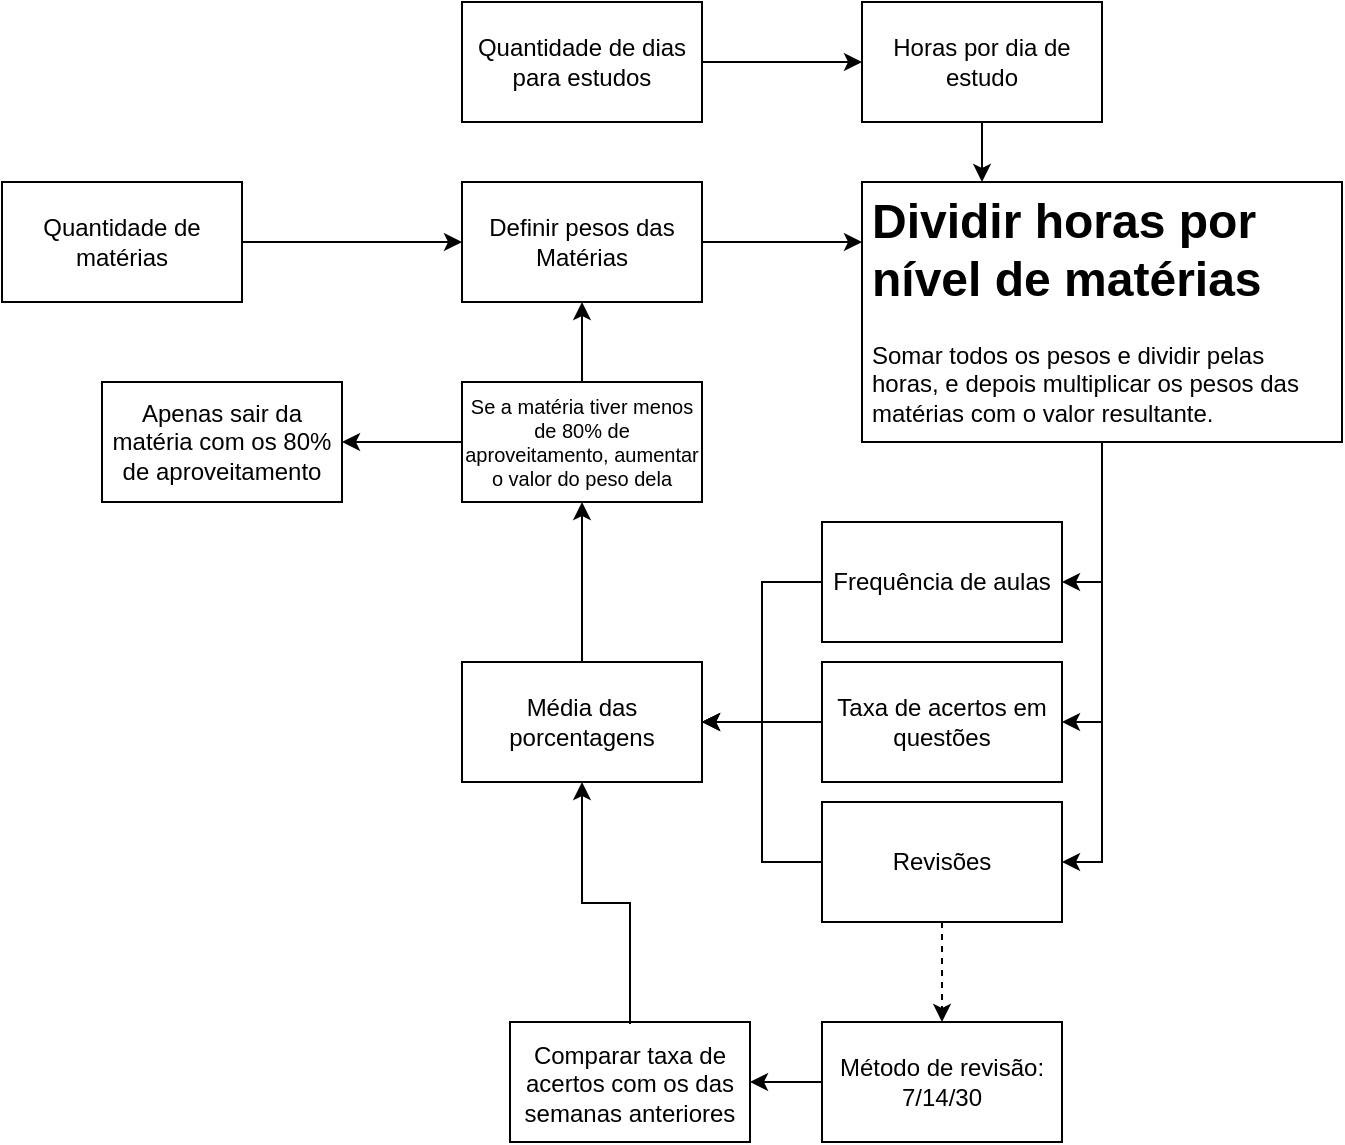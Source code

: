 <mxfile version="20.2.0" type="github">
  <diagram id="npY8XxJWni4S4PRdRHgA" name="Página-1">
    <mxGraphModel dx="981" dy="519" grid="1" gridSize="10" guides="1" tooltips="1" connect="1" arrows="1" fold="1" page="1" pageScale="1" pageWidth="827" pageHeight="1169" math="0" shadow="0">
      <root>
        <mxCell id="0" />
        <mxCell id="1" parent="0" />
        <mxCell id="nBpJdlxHAonD7lvV-VtL-1" value="" style="rounded=0;whiteSpace=wrap;html=1;" parent="1" vertex="1">
          <mxGeometry x="100" y="160" width="120" height="60" as="geometry" />
        </mxCell>
        <mxCell id="nBpJdlxHAonD7lvV-VtL-4" style="edgeStyle=orthogonalEdgeStyle;rounded=0;orthogonalLoop=1;jettySize=auto;html=1;exitX=1;exitY=0.5;exitDx=0;exitDy=0;entryX=0;entryY=0.5;entryDx=0;entryDy=0;" parent="1" source="nBpJdlxHAonD7lvV-VtL-2" target="nBpJdlxHAonD7lvV-VtL-3" edge="1">
          <mxGeometry relative="1" as="geometry" />
        </mxCell>
        <mxCell id="nBpJdlxHAonD7lvV-VtL-2" value="Quantidade de matérias" style="text;html=1;strokeColor=none;fillColor=none;align=center;verticalAlign=middle;whiteSpace=wrap;rounded=0;" parent="1" vertex="1">
          <mxGeometry x="100" y="160" width="120" height="60" as="geometry" />
        </mxCell>
        <mxCell id="nBpJdlxHAonD7lvV-VtL-3" value="" style="rounded=0;whiteSpace=wrap;html=1;" parent="1" vertex="1">
          <mxGeometry x="330" y="160" width="120" height="60" as="geometry" />
        </mxCell>
        <mxCell id="nBpJdlxHAonD7lvV-VtL-15" style="edgeStyle=orthogonalEdgeStyle;rounded=0;orthogonalLoop=1;jettySize=auto;html=1;entryX=0;entryY=0.5;entryDx=0;entryDy=0;" parent="1" source="nBpJdlxHAonD7lvV-VtL-5" edge="1">
          <mxGeometry relative="1" as="geometry">
            <mxPoint x="530" y="190" as="targetPoint" />
          </mxGeometry>
        </mxCell>
        <mxCell id="nBpJdlxHAonD7lvV-VtL-5" value="Definir pesos das Matérias" style="text;html=1;strokeColor=none;fillColor=none;align=center;verticalAlign=middle;whiteSpace=wrap;rounded=0;" parent="1" vertex="1">
          <mxGeometry x="330" y="160" width="120" height="60" as="geometry" />
        </mxCell>
        <mxCell id="nBpJdlxHAonD7lvV-VtL-6" value="" style="rounded=0;whiteSpace=wrap;html=1;" parent="1" vertex="1">
          <mxGeometry x="330" y="70" width="120" height="60" as="geometry" />
        </mxCell>
        <mxCell id="nBpJdlxHAonD7lvV-VtL-11" style="edgeStyle=orthogonalEdgeStyle;rounded=0;orthogonalLoop=1;jettySize=auto;html=1;exitX=1;exitY=0.5;exitDx=0;exitDy=0;entryX=0;entryY=0.5;entryDx=0;entryDy=0;" parent="1" source="nBpJdlxHAonD7lvV-VtL-7" target="nBpJdlxHAonD7lvV-VtL-10" edge="1">
          <mxGeometry relative="1" as="geometry" />
        </mxCell>
        <mxCell id="nBpJdlxHAonD7lvV-VtL-7" value="Quantidade de dias para estudos" style="text;html=1;strokeColor=none;fillColor=none;align=center;verticalAlign=middle;whiteSpace=wrap;rounded=0;" parent="1" vertex="1">
          <mxGeometry x="330" y="70" width="120" height="60" as="geometry" />
        </mxCell>
        <mxCell id="nBpJdlxHAonD7lvV-VtL-9" value="" style="rounded=0;whiteSpace=wrap;html=1;" parent="1" vertex="1">
          <mxGeometry x="530" y="70" width="120" height="60" as="geometry" />
        </mxCell>
        <mxCell id="nBpJdlxHAonD7lvV-VtL-14" style="edgeStyle=orthogonalEdgeStyle;rounded=0;orthogonalLoop=1;jettySize=auto;html=1;entryX=0.5;entryY=0;entryDx=0;entryDy=0;" parent="1" source="nBpJdlxHAonD7lvV-VtL-10" edge="1">
          <mxGeometry relative="1" as="geometry">
            <mxPoint x="590" y="160" as="targetPoint" />
          </mxGeometry>
        </mxCell>
        <mxCell id="nBpJdlxHAonD7lvV-VtL-10" value="Horas por dia de estudo" style="text;html=1;strokeColor=none;fillColor=none;align=center;verticalAlign=middle;whiteSpace=wrap;rounded=0;" parent="1" vertex="1">
          <mxGeometry x="530" y="70" width="120" height="60" as="geometry" />
        </mxCell>
        <mxCell id="nBpJdlxHAonD7lvV-VtL-12" value="" style="rounded=0;whiteSpace=wrap;html=1;" parent="1" vertex="1">
          <mxGeometry x="530" y="160" width="240" height="130" as="geometry" />
        </mxCell>
        <mxCell id="tsvWqg7zDQjC2Wg8wB_n-6" style="edgeStyle=orthogonalEdgeStyle;rounded=0;orthogonalLoop=1;jettySize=auto;html=1;entryX=1;entryY=0.5;entryDx=0;entryDy=0;" edge="1" parent="1" source="nBpJdlxHAonD7lvV-VtL-16" target="tsvWqg7zDQjC2Wg8wB_n-3">
          <mxGeometry relative="1" as="geometry">
            <Array as="points">
              <mxPoint x="650" y="430" />
            </Array>
          </mxGeometry>
        </mxCell>
        <mxCell id="tsvWqg7zDQjC2Wg8wB_n-7" style="edgeStyle=orthogonalEdgeStyle;rounded=0;orthogonalLoop=1;jettySize=auto;html=1;entryX=1;entryY=0.5;entryDx=0;entryDy=0;" edge="1" parent="1" source="nBpJdlxHAonD7lvV-VtL-16" target="tsvWqg7zDQjC2Wg8wB_n-1">
          <mxGeometry relative="1" as="geometry">
            <Array as="points">
              <mxPoint x="650" y="500" />
            </Array>
          </mxGeometry>
        </mxCell>
        <mxCell id="tsvWqg7zDQjC2Wg8wB_n-8" style="edgeStyle=orthogonalEdgeStyle;rounded=0;orthogonalLoop=1;jettySize=auto;html=1;entryX=1;entryY=0.5;entryDx=0;entryDy=0;" edge="1" parent="1" source="nBpJdlxHAonD7lvV-VtL-16" target="tsvWqg7zDQjC2Wg8wB_n-2">
          <mxGeometry relative="1" as="geometry">
            <Array as="points">
              <mxPoint x="650" y="360" />
            </Array>
          </mxGeometry>
        </mxCell>
        <mxCell id="nBpJdlxHAonD7lvV-VtL-16" value="&lt;h1 style=&quot;&quot;&gt;Dividir horas por nível de matérias&lt;br&gt;&lt;/h1&gt;&lt;p style=&quot;&quot;&gt;Somar todos os pesos e dividir pelas horas, e depois multiplicar os pesos das matérias com o valor resultante.&lt;br&gt;&lt;/p&gt;&lt;p style=&quot;&quot;&gt;&lt;br&gt;&lt;/p&gt;" style="text;html=1;strokeColor=none;fillColor=none;spacing=5;spacingTop=-20;whiteSpace=wrap;overflow=hidden;rounded=0;" parent="1" vertex="1">
          <mxGeometry x="530" y="160" width="230" height="130" as="geometry" />
        </mxCell>
        <mxCell id="nBpJdlxHAonD7lvV-VtL-19" value="" style="rounded=0;whiteSpace=wrap;html=1;fontSize=10;" parent="1" vertex="1">
          <mxGeometry x="330" y="260" width="120" height="60" as="geometry" />
        </mxCell>
        <mxCell id="nBpJdlxHAonD7lvV-VtL-22" style="edgeStyle=orthogonalEdgeStyle;rounded=0;orthogonalLoop=1;jettySize=auto;html=1;entryX=0.5;entryY=1;entryDx=0;entryDy=0;fontSize=10;" parent="1" source="nBpJdlxHAonD7lvV-VtL-20" target="nBpJdlxHAonD7lvV-VtL-5" edge="1">
          <mxGeometry relative="1" as="geometry" />
        </mxCell>
        <mxCell id="tsvWqg7zDQjC2Wg8wB_n-21" style="edgeStyle=orthogonalEdgeStyle;rounded=0;orthogonalLoop=1;jettySize=auto;html=1;entryX=1;entryY=0.5;entryDx=0;entryDy=0;" edge="1" parent="1" source="nBpJdlxHAonD7lvV-VtL-20" target="tsvWqg7zDQjC2Wg8wB_n-20">
          <mxGeometry relative="1" as="geometry" />
        </mxCell>
        <mxCell id="nBpJdlxHAonD7lvV-VtL-20" value="Se a matéria tiver menos de 80% de aproveitamento, aumentar o valor do peso dela" style="text;html=1;strokeColor=none;fillColor=none;align=center;verticalAlign=middle;whiteSpace=wrap;rounded=0;fontSize=10;" parent="1" vertex="1">
          <mxGeometry x="330" y="260" width="120" height="60" as="geometry" />
        </mxCell>
        <mxCell id="tsvWqg7zDQjC2Wg8wB_n-1" value="" style="rounded=0;whiteSpace=wrap;html=1;" vertex="1" parent="1">
          <mxGeometry x="510" y="470" width="120" height="60" as="geometry" />
        </mxCell>
        <mxCell id="tsvWqg7zDQjC2Wg8wB_n-2" value="" style="rounded=0;whiteSpace=wrap;html=1;" vertex="1" parent="1">
          <mxGeometry x="510" y="330" width="120" height="60" as="geometry" />
        </mxCell>
        <mxCell id="tsvWqg7zDQjC2Wg8wB_n-3" value="" style="rounded=0;whiteSpace=wrap;html=1;" vertex="1" parent="1">
          <mxGeometry x="510" y="400" width="120" height="60" as="geometry" />
        </mxCell>
        <mxCell id="tsvWqg7zDQjC2Wg8wB_n-14" style="edgeStyle=orthogonalEdgeStyle;rounded=0;orthogonalLoop=1;jettySize=auto;html=1;entryX=1;entryY=0.5;entryDx=0;entryDy=0;" edge="1" parent="1" source="tsvWqg7zDQjC2Wg8wB_n-9" target="tsvWqg7zDQjC2Wg8wB_n-13">
          <mxGeometry relative="1" as="geometry" />
        </mxCell>
        <mxCell id="tsvWqg7zDQjC2Wg8wB_n-9" value="Frequência de aulas" style="text;html=1;strokeColor=none;fillColor=none;align=center;verticalAlign=middle;whiteSpace=wrap;rounded=0;" vertex="1" parent="1">
          <mxGeometry x="510" y="330" width="120" height="60" as="geometry" />
        </mxCell>
        <mxCell id="tsvWqg7zDQjC2Wg8wB_n-15" style="edgeStyle=orthogonalEdgeStyle;rounded=0;orthogonalLoop=1;jettySize=auto;html=1;" edge="1" parent="1" source="tsvWqg7zDQjC2Wg8wB_n-10">
          <mxGeometry relative="1" as="geometry">
            <mxPoint x="450" y="430" as="targetPoint" />
          </mxGeometry>
        </mxCell>
        <mxCell id="tsvWqg7zDQjC2Wg8wB_n-10" value="Taxa de acertos em questões" style="text;html=1;strokeColor=none;fillColor=none;align=center;verticalAlign=middle;whiteSpace=wrap;rounded=0;" vertex="1" parent="1">
          <mxGeometry x="510" y="400" width="120" height="60" as="geometry" />
        </mxCell>
        <mxCell id="tsvWqg7zDQjC2Wg8wB_n-16" style="edgeStyle=orthogonalEdgeStyle;rounded=0;orthogonalLoop=1;jettySize=auto;html=1;" edge="1" parent="1" source="tsvWqg7zDQjC2Wg8wB_n-11">
          <mxGeometry relative="1" as="geometry">
            <mxPoint x="450" y="430" as="targetPoint" />
            <Array as="points">
              <mxPoint x="480" y="500" />
              <mxPoint x="480" y="430" />
            </Array>
          </mxGeometry>
        </mxCell>
        <mxCell id="tsvWqg7zDQjC2Wg8wB_n-25" style="edgeStyle=orthogonalEdgeStyle;rounded=0;orthogonalLoop=1;jettySize=auto;html=1;dashed=1;" edge="1" parent="1" source="tsvWqg7zDQjC2Wg8wB_n-11" target="tsvWqg7zDQjC2Wg8wB_n-22">
          <mxGeometry relative="1" as="geometry">
            <Array as="points">
              <mxPoint x="570" y="540" />
              <mxPoint x="570" y="540" />
            </Array>
          </mxGeometry>
        </mxCell>
        <mxCell id="tsvWqg7zDQjC2Wg8wB_n-11" value="Revisões" style="text;html=1;strokeColor=none;fillColor=none;align=center;verticalAlign=middle;whiteSpace=wrap;rounded=0;" vertex="1" parent="1">
          <mxGeometry x="510" y="470" width="120" height="60" as="geometry" />
        </mxCell>
        <mxCell id="tsvWqg7zDQjC2Wg8wB_n-13" value="" style="rounded=0;whiteSpace=wrap;html=1;" vertex="1" parent="1">
          <mxGeometry x="330" y="400" width="120" height="60" as="geometry" />
        </mxCell>
        <mxCell id="tsvWqg7zDQjC2Wg8wB_n-18" style="edgeStyle=orthogonalEdgeStyle;rounded=0;orthogonalLoop=1;jettySize=auto;html=1;entryX=0.5;entryY=1;entryDx=0;entryDy=0;" edge="1" parent="1" source="tsvWqg7zDQjC2Wg8wB_n-17" target="nBpJdlxHAonD7lvV-VtL-20">
          <mxGeometry relative="1" as="geometry" />
        </mxCell>
        <mxCell id="tsvWqg7zDQjC2Wg8wB_n-17" value="Média das porcentagens" style="text;html=1;strokeColor=none;fillColor=none;align=center;verticalAlign=middle;whiteSpace=wrap;rounded=0;" vertex="1" parent="1">
          <mxGeometry x="330" y="400" width="120" height="60" as="geometry" />
        </mxCell>
        <mxCell id="tsvWqg7zDQjC2Wg8wB_n-19" value="" style="rounded=0;whiteSpace=wrap;html=1;" vertex="1" parent="1">
          <mxGeometry x="150" y="260" width="120" height="60" as="geometry" />
        </mxCell>
        <mxCell id="tsvWqg7zDQjC2Wg8wB_n-20" value="Apenas sair da matéria com os 80% de aproveitamento" style="text;html=1;strokeColor=none;fillColor=none;align=center;verticalAlign=middle;whiteSpace=wrap;rounded=0;" vertex="1" parent="1">
          <mxGeometry x="150" y="260" width="120" height="60" as="geometry" />
        </mxCell>
        <mxCell id="tsvWqg7zDQjC2Wg8wB_n-22" value="" style="rounded=0;whiteSpace=wrap;html=1;" vertex="1" parent="1">
          <mxGeometry x="510" y="580" width="120" height="60" as="geometry" />
        </mxCell>
        <mxCell id="tsvWqg7zDQjC2Wg8wB_n-29" style="edgeStyle=orthogonalEdgeStyle;rounded=0;orthogonalLoop=1;jettySize=auto;html=1;entryX=1;entryY=0.5;entryDx=0;entryDy=0;" edge="1" parent="1" source="tsvWqg7zDQjC2Wg8wB_n-26" target="tsvWqg7zDQjC2Wg8wB_n-28">
          <mxGeometry relative="1" as="geometry">
            <Array as="points">
              <mxPoint x="490" y="610" />
              <mxPoint x="490" y="610" />
            </Array>
          </mxGeometry>
        </mxCell>
        <mxCell id="tsvWqg7zDQjC2Wg8wB_n-26" value="Método de revisão: 7/14/30" style="text;html=1;strokeColor=none;fillColor=none;align=center;verticalAlign=middle;whiteSpace=wrap;rounded=0;" vertex="1" parent="1">
          <mxGeometry x="510" y="580" width="120" height="60" as="geometry" />
        </mxCell>
        <mxCell id="tsvWqg7zDQjC2Wg8wB_n-28" value="" style="rounded=0;whiteSpace=wrap;html=1;" vertex="1" parent="1">
          <mxGeometry x="354" y="580" width="120" height="60" as="geometry" />
        </mxCell>
        <mxCell id="tsvWqg7zDQjC2Wg8wB_n-33" style="edgeStyle=orthogonalEdgeStyle;rounded=0;orthogonalLoop=1;jettySize=auto;html=1;entryX=0.5;entryY=1;entryDx=0;entryDy=0;" edge="1" parent="1" source="tsvWqg7zDQjC2Wg8wB_n-32" target="tsvWqg7zDQjC2Wg8wB_n-17">
          <mxGeometry relative="1" as="geometry" />
        </mxCell>
        <mxCell id="tsvWqg7zDQjC2Wg8wB_n-32" value="Comparar taxa de acertos com os das semanas anteriores" style="text;html=1;strokeColor=none;fillColor=none;align=center;verticalAlign=middle;whiteSpace=wrap;rounded=0;" vertex="1" parent="1">
          <mxGeometry x="354" y="581" width="120" height="59" as="geometry" />
        </mxCell>
      </root>
    </mxGraphModel>
  </diagram>
</mxfile>
